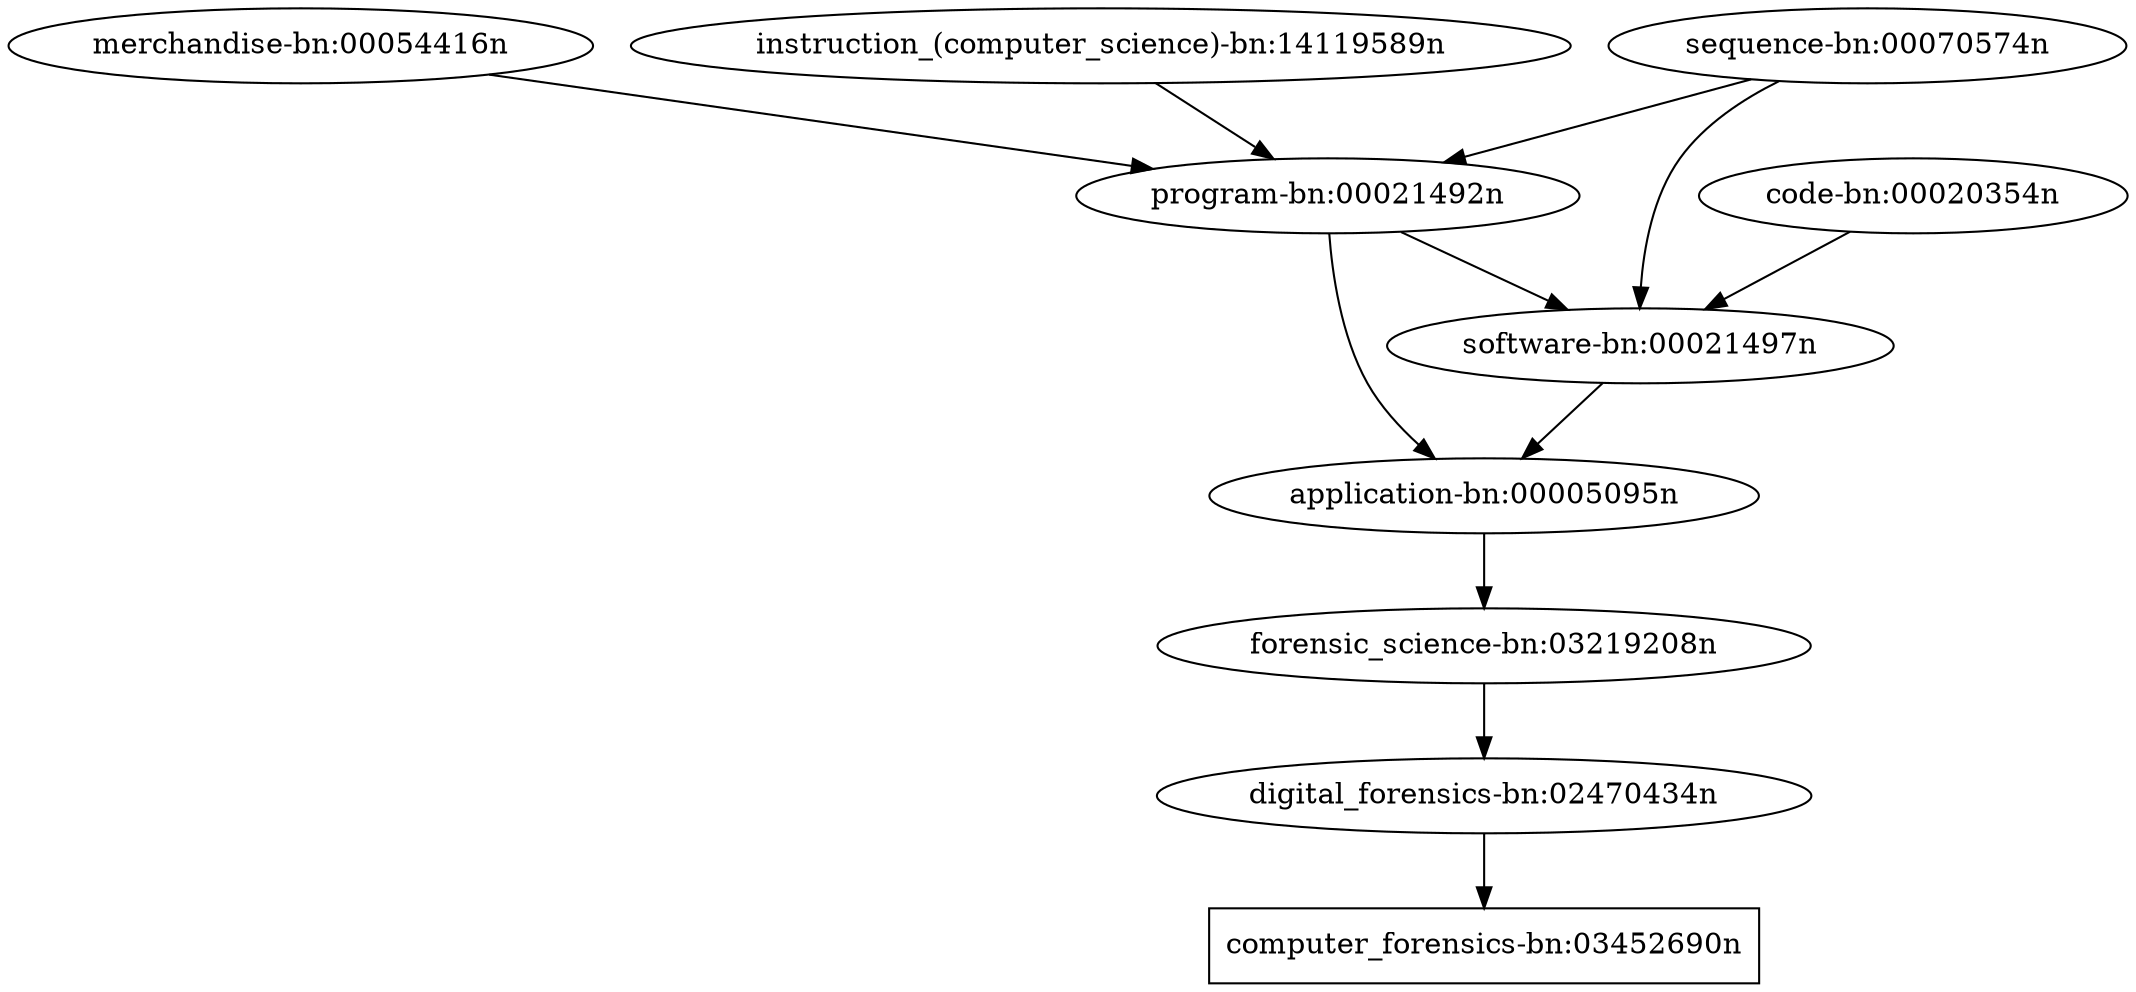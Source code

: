 digraph G {
"digital_forensics-bn:02470434n" -> "computer_forensics-bn:03452690n"
"computer_forensics-bn:03452690n" [shape=rectangle]
"forensic_science-bn:03219208n" -> "digital_forensics-bn:02470434n"
"application-bn:00005095n" -> "forensic_science-bn:03219208n"
"program-bn:00021492n" -> "application-bn:00005095n"
"program-bn:00021492n" -> "software-bn:00021497n"
"software-bn:00021497n" -> "application-bn:00005095n"
"merchandise-bn:00054416n" -> "program-bn:00021492n"
"sequence-bn:00070574n" -> "program-bn:00021492n"
"sequence-bn:00070574n" -> "software-bn:00021497n"
"instruction_(computer_science)-bn:14119589n" -> "program-bn:00021492n"
"code-bn:00020354n" -> "software-bn:00021497n"
}
